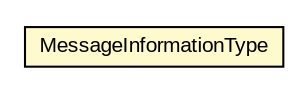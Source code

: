 #!/usr/local/bin/dot
#
# Class diagram 
# Generated by UMLGraph version R5_6-24-gf6e263 (http://www.umlgraph.org/)
#

digraph G {
	edge [fontname="arial",fontsize=10,labelfontname="arial",labelfontsize=10];
	node [fontname="arial",fontsize=10,shape=plaintext];
	nodesep=0.25;
	ranksep=0.5;
	// org.oasis_open.docs.wsdm.mows_2.MessageInformationType
	c791466 [label=<<table title="org.oasis_open.docs.wsdm.mows_2.MessageInformationType" border="0" cellborder="1" cellspacing="0" cellpadding="2" port="p" bgcolor="lemonChiffon" href="./MessageInformationType.html">
		<tr><td><table border="0" cellspacing="0" cellpadding="1">
<tr><td align="center" balign="center"> MessageInformationType </td></tr>
		</table></td></tr>
		</table>>, URL="./MessageInformationType.html", fontname="arial", fontcolor="black", fontsize=10.0];
}

